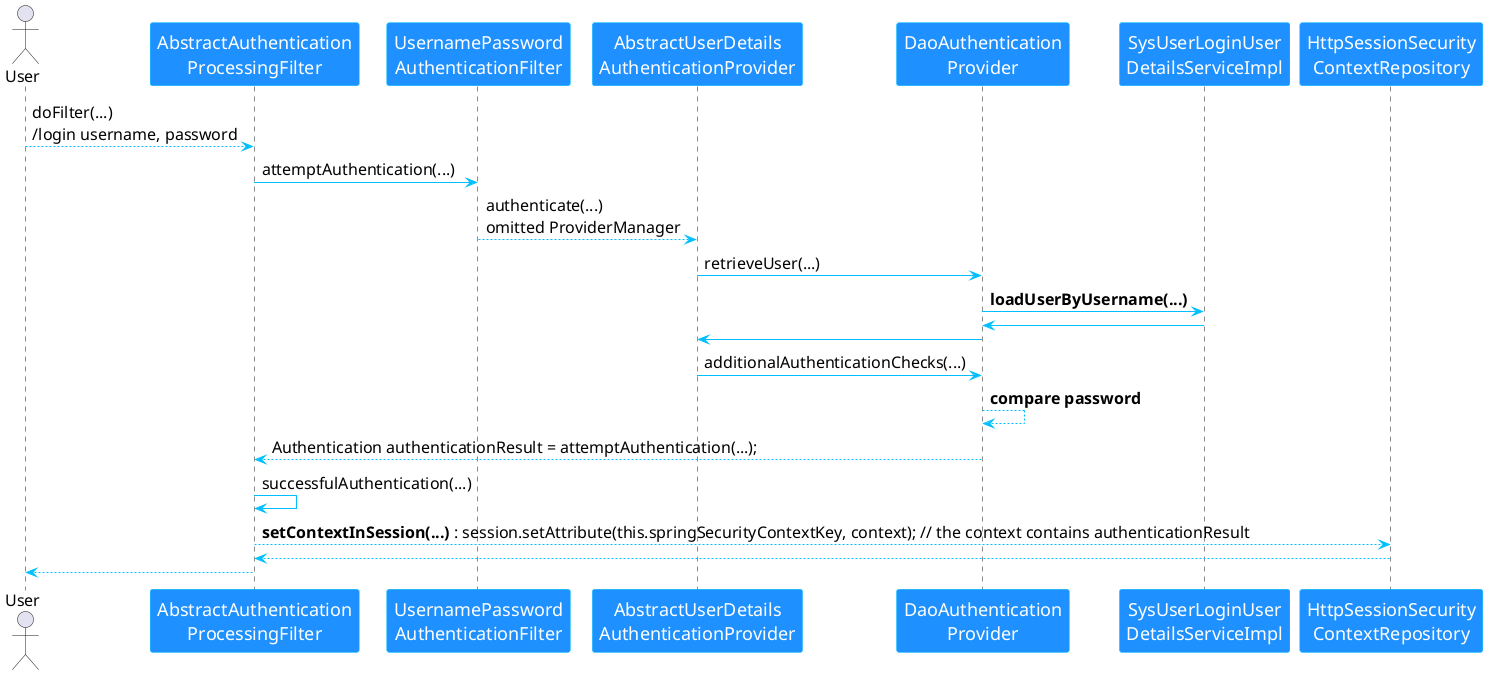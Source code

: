 @startuml
' The following is the global default style (do not use Fira Code font, otherwise the Chinese will not be displayed)
skinparam DefaultFontName Microsoft YaHei
skinparam DefaultFontSize 16
skinparam ArrowColor DeepSkyBlue
' The following is the style of the actor (class)
skinparam ParticipantFontColor White
skinparam ParticipantBorderColor DeepSkyBlue
skinparam ParticipantBackgroundColor DodgerBlue
skinparam ParticipantFontSize 18
' Here is the flowchart code
actor User
User --> "AbstractAuthentication\nProcessingFilter": doFilter(...)\n/login username, password
"AbstractAuthentication\nProcessingFilter" -> "UsernamePassword\nAuthenticationFilter":attemptAuthentication(...)
"UsernamePassword\nAuthenticationFilter" --> "AbstractUserDetails\nAuthenticationProvider":authenticate(...)\nomitted ProviderManager
"AbstractUserDetails\nAuthenticationProvider" -> "DaoAuthentication\nProvider":retrieveUser(...)
"DaoAuthentication\nProvider" -> "SysUserLoginUser\nDetailsServiceImpl":**loadUserByUsername(...)**
"DaoAuthentication\nProvider" <- "SysUserLoginUser\nDetailsServiceImpl"
"AbstractUserDetails\nAuthenticationProvider" <- "DaoAuthentication\nProvider"
"AbstractUserDetails\nAuthenticationProvider" -> "DaoAuthentication\nProvider":additionalAuthenticationChecks(...)
"DaoAuthentication\nProvider" --> "DaoAuthentication\nProvider":**compare password**
"AbstractAuthentication\nProcessingFilter" <-- "DaoAuthentication\nProvider":Authentication authenticationResult = attemptAuthentication(...);
"AbstractAuthentication\nProcessingFilter" -> "AbstractAuthentication\nProcessingFilter":successfulAuthentication(...)
"AbstractAuthentication\nProcessingFilter" --> "HttpSessionSecurity\nContextRepository":**setContextInSession(...)** : session.setAttribute(this.springSecurityContextKey, context); // the context contains authenticationResult
"AbstractAuthentication\nProcessingFilter" <-- "HttpSessionSecurity\nContextRepository"
User <-- "AbstractAuthentication\nProcessingFilter"
@enduml
